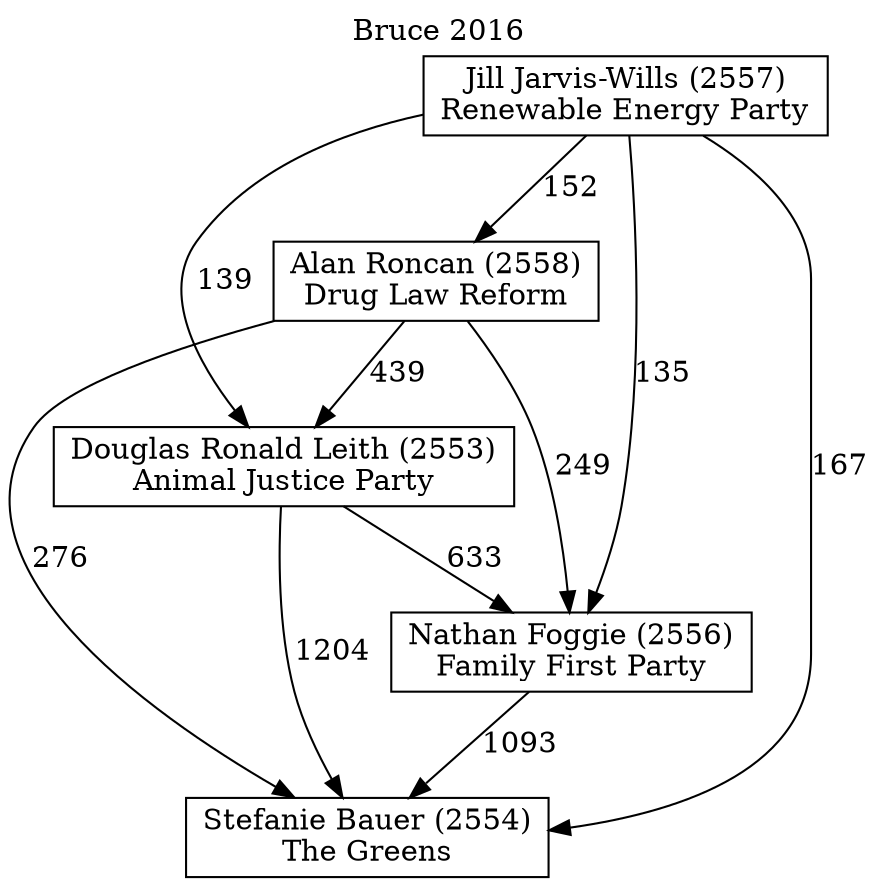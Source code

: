 // House preference flow
digraph "Stefanie Bauer (2554)_Bruce_2016" {
	graph [label="Bruce 2016" labelloc=t mclimit=10]
	node [shape=box]
	"Alan Roncan (2558)" [label="Alan Roncan (2558)
Drug Law Reform"]
	"Stefanie Bauer (2554)" [label="Stefanie Bauer (2554)
The Greens"]
	"Nathan Foggie (2556)" [label="Nathan Foggie (2556)
Family First Party"]
	"Douglas Ronald Leith (2553)" [label="Douglas Ronald Leith (2553)
Animal Justice Party"]
	"Jill Jarvis-Wills (2557)" [label="Jill Jarvis-Wills (2557)
Renewable Energy Party"]
	"Jill Jarvis-Wills (2557)" -> "Nathan Foggie (2556)" [label=135]
	"Nathan Foggie (2556)" -> "Stefanie Bauer (2554)" [label=1093]
	"Alan Roncan (2558)" -> "Stefanie Bauer (2554)" [label=276]
	"Alan Roncan (2558)" -> "Douglas Ronald Leith (2553)" [label=439]
	"Jill Jarvis-Wills (2557)" -> "Douglas Ronald Leith (2553)" [label=139]
	"Alan Roncan (2558)" -> "Nathan Foggie (2556)" [label=249]
	"Jill Jarvis-Wills (2557)" -> "Alan Roncan (2558)" [label=152]
	"Douglas Ronald Leith (2553)" -> "Stefanie Bauer (2554)" [label=1204]
	"Jill Jarvis-Wills (2557)" -> "Stefanie Bauer (2554)" [label=167]
	"Douglas Ronald Leith (2553)" -> "Nathan Foggie (2556)" [label=633]
}
